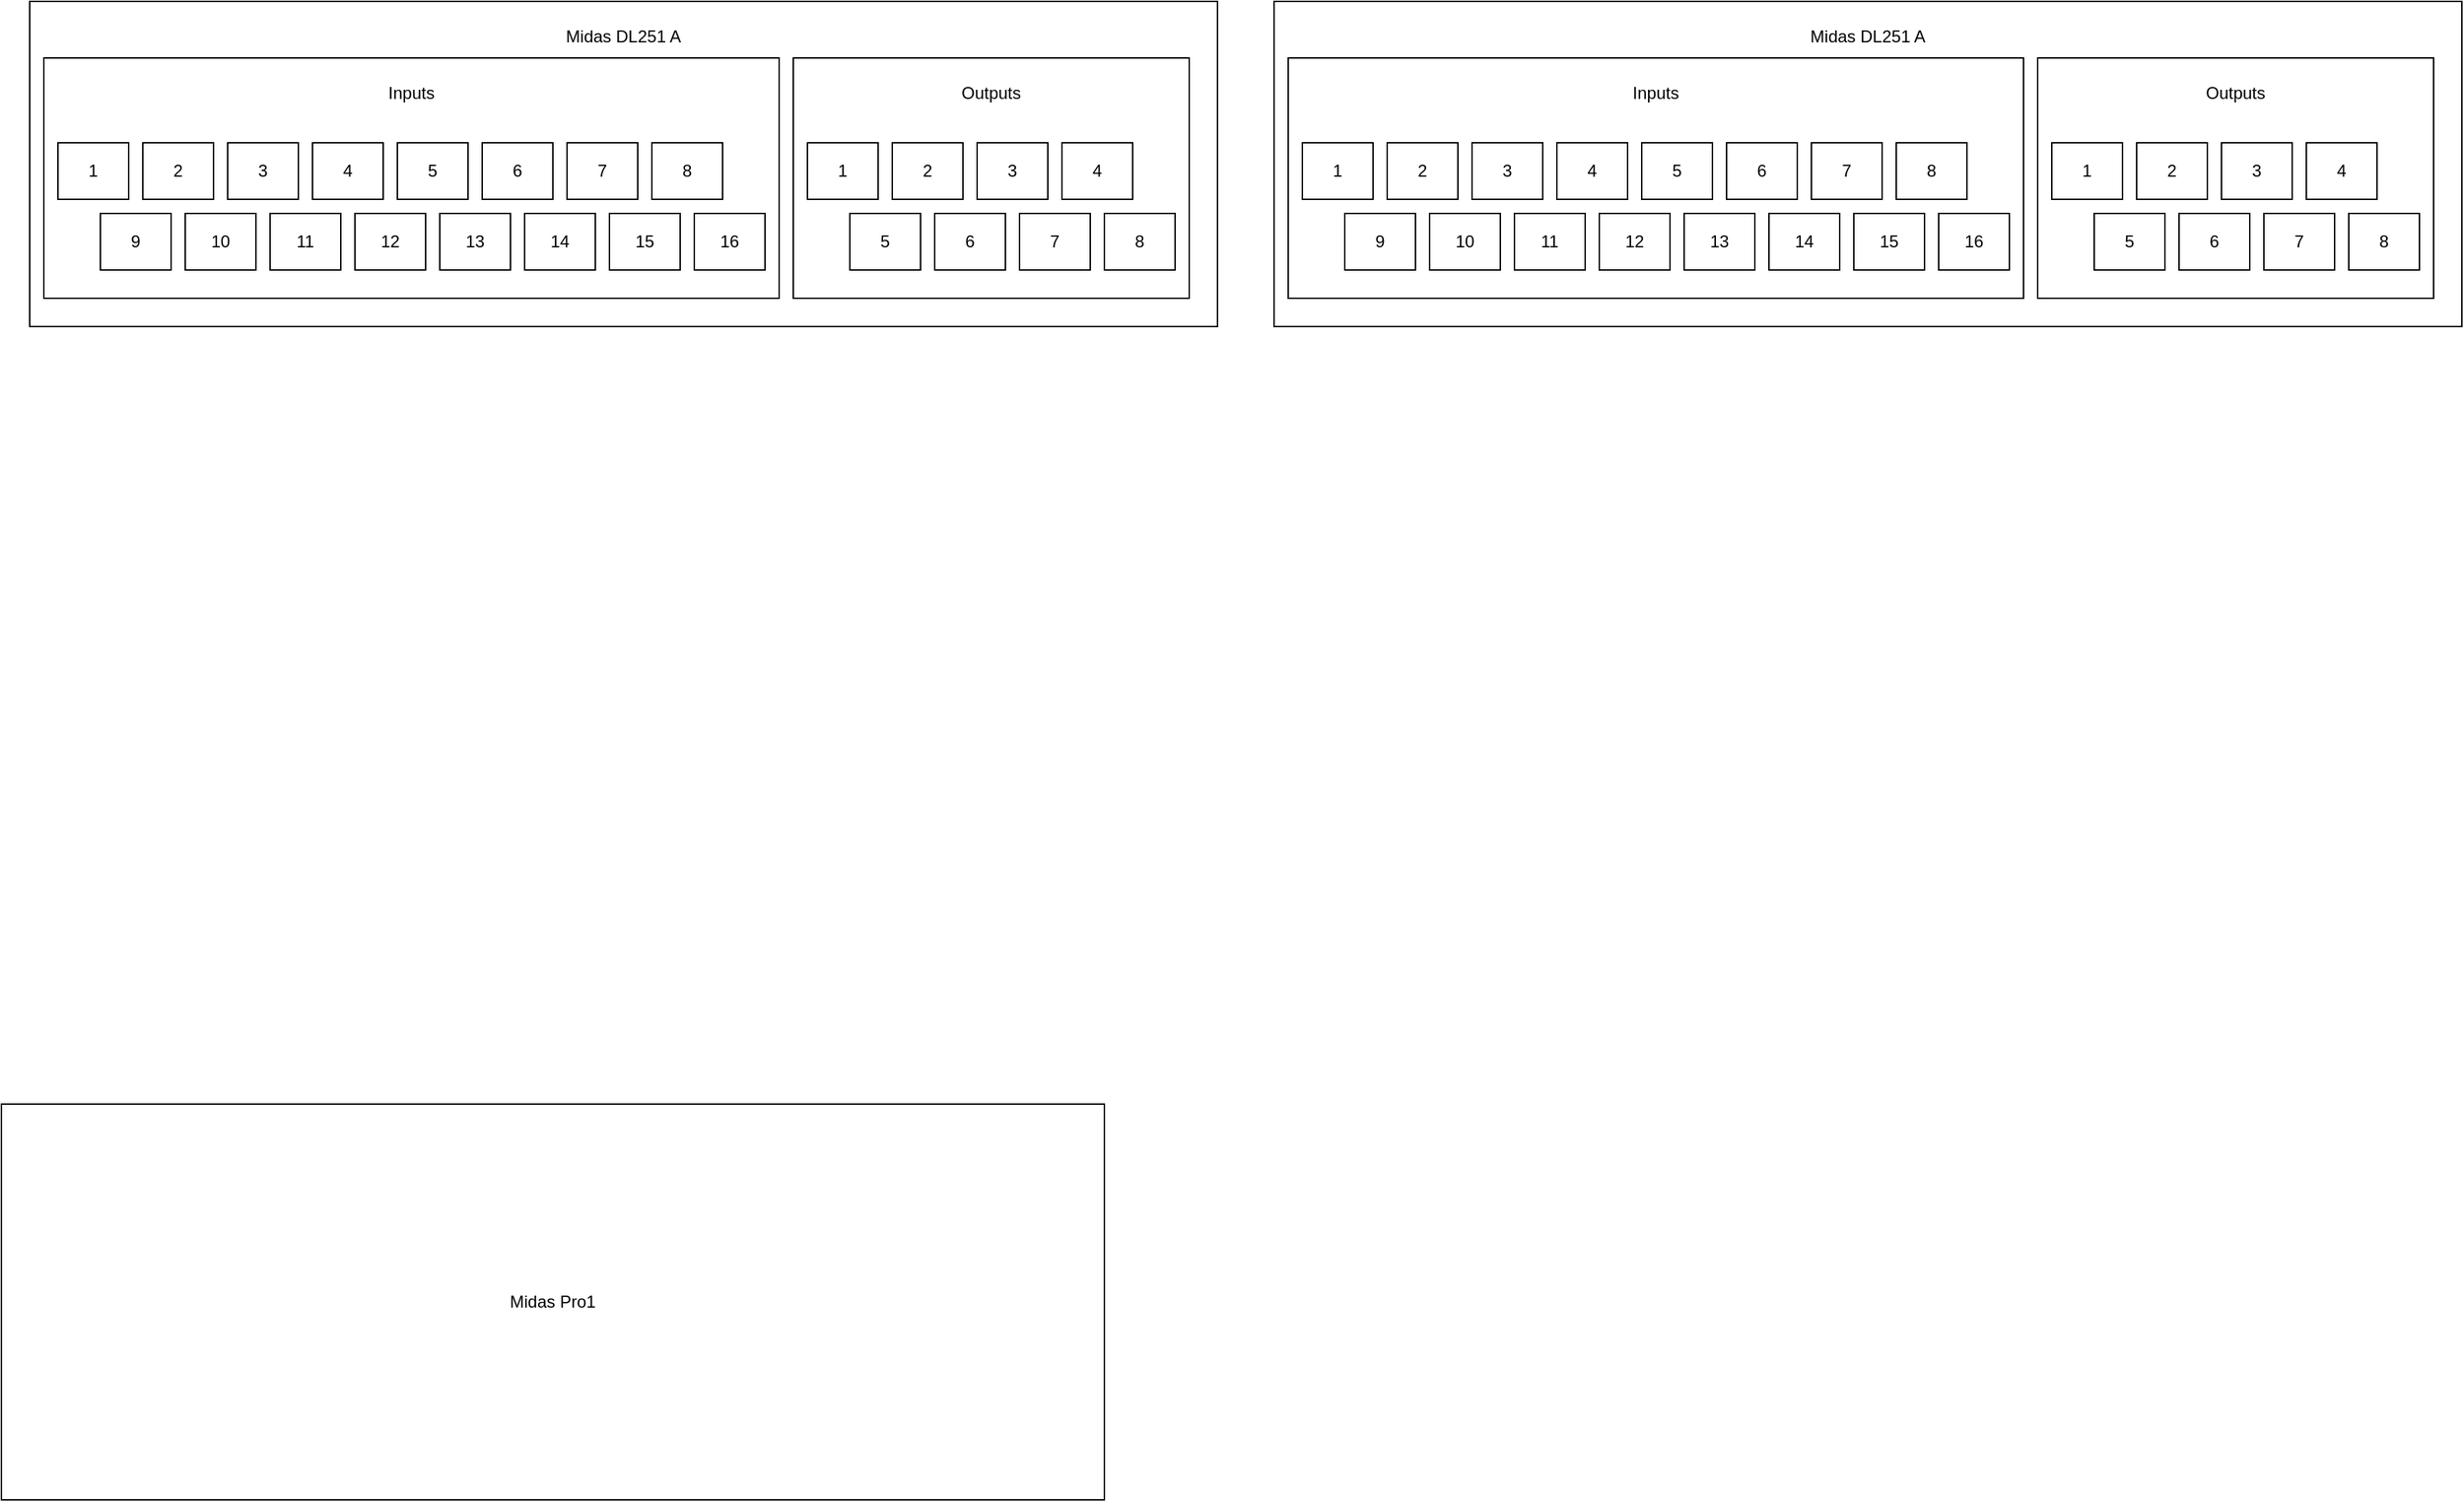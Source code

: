 <mxfile version="24.0.7" type="github">
  <diagram name="Page-1" id="7W61Vags5a8PiI53Jj7j">
    <mxGraphModel dx="1698" dy="1887" grid="1" gridSize="10" guides="1" tooltips="1" connect="1" arrows="1" fold="1" page="1" pageScale="1" pageWidth="850" pageHeight="1100" math="0" shadow="0">
      <root>
        <mxCell id="0" />
        <mxCell id="1" parent="0" />
        <mxCell id="aDfEAVYEbUevNUgyTg0L-1" value="Midas DL251 A" style="rounded=0;whiteSpace=wrap;html=1;" vertex="1" parent="1">
          <mxGeometry x="40" y="20" width="840" height="230" as="geometry" />
        </mxCell>
        <mxCell id="aDfEAVYEbUevNUgyTg0L-2" value="" style="rounded=0;whiteSpace=wrap;html=1;" vertex="1" parent="1">
          <mxGeometry x="50" y="60" width="520" height="170" as="geometry" />
        </mxCell>
        <mxCell id="aDfEAVYEbUevNUgyTg0L-3" value="Midas DL251 A" style="text;html=1;align=center;verticalAlign=middle;whiteSpace=wrap;rounded=0;" vertex="1" parent="1">
          <mxGeometry x="400" y="30" width="120" height="30" as="geometry" />
        </mxCell>
        <mxCell id="aDfEAVYEbUevNUgyTg0L-4" value="Inputs" style="text;html=1;align=center;verticalAlign=middle;whiteSpace=wrap;rounded=0;" vertex="1" parent="1">
          <mxGeometry x="275" y="70" width="70" height="30" as="geometry" />
        </mxCell>
        <mxCell id="aDfEAVYEbUevNUgyTg0L-5" value="9" style="rounded=0;whiteSpace=wrap;html=1;" vertex="1" parent="1">
          <mxGeometry x="90" y="170" width="50" height="40" as="geometry" />
        </mxCell>
        <mxCell id="aDfEAVYEbUevNUgyTg0L-6" value="10" style="rounded=0;whiteSpace=wrap;html=1;" vertex="1" parent="1">
          <mxGeometry x="150" y="170" width="50" height="40" as="geometry" />
        </mxCell>
        <mxCell id="aDfEAVYEbUevNUgyTg0L-7" value="11" style="rounded=0;whiteSpace=wrap;html=1;" vertex="1" parent="1">
          <mxGeometry x="210" y="170" width="50" height="40" as="geometry" />
        </mxCell>
        <mxCell id="aDfEAVYEbUevNUgyTg0L-8" value="12" style="rounded=0;whiteSpace=wrap;html=1;" vertex="1" parent="1">
          <mxGeometry x="270" y="170" width="50" height="40" as="geometry" />
        </mxCell>
        <mxCell id="aDfEAVYEbUevNUgyTg0L-9" value="13" style="rounded=0;whiteSpace=wrap;html=1;" vertex="1" parent="1">
          <mxGeometry x="330" y="170" width="50" height="40" as="geometry" />
        </mxCell>
        <mxCell id="aDfEAVYEbUevNUgyTg0L-10" value="14" style="rounded=0;whiteSpace=wrap;html=1;" vertex="1" parent="1">
          <mxGeometry x="390" y="170" width="50" height="40" as="geometry" />
        </mxCell>
        <mxCell id="aDfEAVYEbUevNUgyTg0L-11" value="15" style="rounded=0;whiteSpace=wrap;html=1;" vertex="1" parent="1">
          <mxGeometry x="450" y="170" width="50" height="40" as="geometry" />
        </mxCell>
        <mxCell id="aDfEAVYEbUevNUgyTg0L-12" value="16" style="rounded=0;whiteSpace=wrap;html=1;" vertex="1" parent="1">
          <mxGeometry x="510" y="170" width="50" height="40" as="geometry" />
        </mxCell>
        <mxCell id="aDfEAVYEbUevNUgyTg0L-13" value="8" style="rounded=0;whiteSpace=wrap;html=1;" vertex="1" parent="1">
          <mxGeometry x="480" y="120" width="50" height="40" as="geometry" />
        </mxCell>
        <mxCell id="aDfEAVYEbUevNUgyTg0L-14" value="7" style="rounded=0;whiteSpace=wrap;html=1;" vertex="1" parent="1">
          <mxGeometry x="420" y="120" width="50" height="40" as="geometry" />
        </mxCell>
        <mxCell id="aDfEAVYEbUevNUgyTg0L-15" value="6" style="rounded=0;whiteSpace=wrap;html=1;" vertex="1" parent="1">
          <mxGeometry x="360" y="120" width="50" height="40" as="geometry" />
        </mxCell>
        <mxCell id="aDfEAVYEbUevNUgyTg0L-16" value="5" style="rounded=0;whiteSpace=wrap;html=1;" vertex="1" parent="1">
          <mxGeometry x="300" y="120" width="50" height="40" as="geometry" />
        </mxCell>
        <mxCell id="aDfEAVYEbUevNUgyTg0L-17" value="4" style="rounded=0;whiteSpace=wrap;html=1;" vertex="1" parent="1">
          <mxGeometry x="240" y="120" width="50" height="40" as="geometry" />
        </mxCell>
        <mxCell id="aDfEAVYEbUevNUgyTg0L-18" value="3" style="rounded=0;whiteSpace=wrap;html=1;" vertex="1" parent="1">
          <mxGeometry x="180" y="120" width="50" height="40" as="geometry" />
        </mxCell>
        <mxCell id="aDfEAVYEbUevNUgyTg0L-19" value="2" style="rounded=0;whiteSpace=wrap;html=1;" vertex="1" parent="1">
          <mxGeometry x="120" y="120" width="50" height="40" as="geometry" />
        </mxCell>
        <mxCell id="aDfEAVYEbUevNUgyTg0L-20" value="1" style="rounded=0;whiteSpace=wrap;html=1;" vertex="1" parent="1">
          <mxGeometry x="60" y="120" width="50" height="40" as="geometry" />
        </mxCell>
        <mxCell id="aDfEAVYEbUevNUgyTg0L-21" value="" style="rounded=0;whiteSpace=wrap;html=1;" vertex="1" parent="1">
          <mxGeometry x="580" y="60" width="280" height="170" as="geometry" />
        </mxCell>
        <mxCell id="aDfEAVYEbUevNUgyTg0L-22" value="&lt;div&gt;Outputs&lt;/div&gt;" style="text;html=1;align=center;verticalAlign=middle;whiteSpace=wrap;rounded=0;" vertex="1" parent="1">
          <mxGeometry x="690" y="70" width="60" height="30" as="geometry" />
        </mxCell>
        <mxCell id="aDfEAVYEbUevNUgyTg0L-24" value="1" style="rounded=0;whiteSpace=wrap;html=1;" vertex="1" parent="1">
          <mxGeometry x="590" y="120" width="50" height="40" as="geometry" />
        </mxCell>
        <mxCell id="aDfEAVYEbUevNUgyTg0L-25" value="2" style="rounded=0;whiteSpace=wrap;html=1;" vertex="1" parent="1">
          <mxGeometry x="650" y="120" width="50" height="40" as="geometry" />
        </mxCell>
        <mxCell id="aDfEAVYEbUevNUgyTg0L-26" value="3" style="rounded=0;whiteSpace=wrap;html=1;" vertex="1" parent="1">
          <mxGeometry x="710" y="120" width="50" height="40" as="geometry" />
        </mxCell>
        <mxCell id="aDfEAVYEbUevNUgyTg0L-27" value="4" style="rounded=0;whiteSpace=wrap;html=1;" vertex="1" parent="1">
          <mxGeometry x="770" y="120" width="50" height="40" as="geometry" />
        </mxCell>
        <mxCell id="aDfEAVYEbUevNUgyTg0L-28" value="5" style="rounded=0;whiteSpace=wrap;html=1;" vertex="1" parent="1">
          <mxGeometry x="620" y="170" width="50" height="40" as="geometry" />
        </mxCell>
        <mxCell id="aDfEAVYEbUevNUgyTg0L-29" value="6" style="rounded=0;whiteSpace=wrap;html=1;" vertex="1" parent="1">
          <mxGeometry x="680" y="170" width="50" height="40" as="geometry" />
        </mxCell>
        <mxCell id="aDfEAVYEbUevNUgyTg0L-30" value="7" style="rounded=0;whiteSpace=wrap;html=1;" vertex="1" parent="1">
          <mxGeometry x="740" y="170" width="50" height="40" as="geometry" />
        </mxCell>
        <mxCell id="aDfEAVYEbUevNUgyTg0L-31" value="8" style="rounded=0;whiteSpace=wrap;html=1;" vertex="1" parent="1">
          <mxGeometry x="800" y="170" width="50" height="40" as="geometry" />
        </mxCell>
        <mxCell id="aDfEAVYEbUevNUgyTg0L-34" value="Midas DL251 A" style="rounded=0;whiteSpace=wrap;html=1;" vertex="1" parent="1">
          <mxGeometry x="920" y="20" width="840" height="230" as="geometry" />
        </mxCell>
        <mxCell id="aDfEAVYEbUevNUgyTg0L-35" value="" style="rounded=0;whiteSpace=wrap;html=1;" vertex="1" parent="1">
          <mxGeometry x="930" y="60" width="520" height="170" as="geometry" />
        </mxCell>
        <mxCell id="aDfEAVYEbUevNUgyTg0L-36" value="Midas DL251 A" style="text;html=1;align=center;verticalAlign=middle;whiteSpace=wrap;rounded=0;" vertex="1" parent="1">
          <mxGeometry x="1280" y="30" width="120" height="30" as="geometry" />
        </mxCell>
        <mxCell id="aDfEAVYEbUevNUgyTg0L-37" value="Inputs" style="text;html=1;align=center;verticalAlign=middle;whiteSpace=wrap;rounded=0;" vertex="1" parent="1">
          <mxGeometry x="1155" y="70" width="70" height="30" as="geometry" />
        </mxCell>
        <mxCell id="aDfEAVYEbUevNUgyTg0L-38" value="9" style="rounded=0;whiteSpace=wrap;html=1;" vertex="1" parent="1">
          <mxGeometry x="970" y="170" width="50" height="40" as="geometry" />
        </mxCell>
        <mxCell id="aDfEAVYEbUevNUgyTg0L-39" value="10" style="rounded=0;whiteSpace=wrap;html=1;" vertex="1" parent="1">
          <mxGeometry x="1030" y="170" width="50" height="40" as="geometry" />
        </mxCell>
        <mxCell id="aDfEAVYEbUevNUgyTg0L-40" value="11" style="rounded=0;whiteSpace=wrap;html=1;" vertex="1" parent="1">
          <mxGeometry x="1090" y="170" width="50" height="40" as="geometry" />
        </mxCell>
        <mxCell id="aDfEAVYEbUevNUgyTg0L-41" value="12" style="rounded=0;whiteSpace=wrap;html=1;" vertex="1" parent="1">
          <mxGeometry x="1150" y="170" width="50" height="40" as="geometry" />
        </mxCell>
        <mxCell id="aDfEAVYEbUevNUgyTg0L-42" value="13" style="rounded=0;whiteSpace=wrap;html=1;" vertex="1" parent="1">
          <mxGeometry x="1210" y="170" width="50" height="40" as="geometry" />
        </mxCell>
        <mxCell id="aDfEAVYEbUevNUgyTg0L-43" value="14" style="rounded=0;whiteSpace=wrap;html=1;" vertex="1" parent="1">
          <mxGeometry x="1270" y="170" width="50" height="40" as="geometry" />
        </mxCell>
        <mxCell id="aDfEAVYEbUevNUgyTg0L-44" value="15" style="rounded=0;whiteSpace=wrap;html=1;" vertex="1" parent="1">
          <mxGeometry x="1330" y="170" width="50" height="40" as="geometry" />
        </mxCell>
        <mxCell id="aDfEAVYEbUevNUgyTg0L-45" value="16" style="rounded=0;whiteSpace=wrap;html=1;" vertex="1" parent="1">
          <mxGeometry x="1390" y="170" width="50" height="40" as="geometry" />
        </mxCell>
        <mxCell id="aDfEAVYEbUevNUgyTg0L-46" value="8" style="rounded=0;whiteSpace=wrap;html=1;" vertex="1" parent="1">
          <mxGeometry x="1360" y="120" width="50" height="40" as="geometry" />
        </mxCell>
        <mxCell id="aDfEAVYEbUevNUgyTg0L-47" value="7" style="rounded=0;whiteSpace=wrap;html=1;" vertex="1" parent="1">
          <mxGeometry x="1300" y="120" width="50" height="40" as="geometry" />
        </mxCell>
        <mxCell id="aDfEAVYEbUevNUgyTg0L-48" value="6" style="rounded=0;whiteSpace=wrap;html=1;" vertex="1" parent="1">
          <mxGeometry x="1240" y="120" width="50" height="40" as="geometry" />
        </mxCell>
        <mxCell id="aDfEAVYEbUevNUgyTg0L-49" value="5" style="rounded=0;whiteSpace=wrap;html=1;" vertex="1" parent="1">
          <mxGeometry x="1180" y="120" width="50" height="40" as="geometry" />
        </mxCell>
        <mxCell id="aDfEAVYEbUevNUgyTg0L-50" value="4" style="rounded=0;whiteSpace=wrap;html=1;" vertex="1" parent="1">
          <mxGeometry x="1120" y="120" width="50" height="40" as="geometry" />
        </mxCell>
        <mxCell id="aDfEAVYEbUevNUgyTg0L-51" value="3" style="rounded=0;whiteSpace=wrap;html=1;" vertex="1" parent="1">
          <mxGeometry x="1060" y="120" width="50" height="40" as="geometry" />
        </mxCell>
        <mxCell id="aDfEAVYEbUevNUgyTg0L-52" value="2" style="rounded=0;whiteSpace=wrap;html=1;" vertex="1" parent="1">
          <mxGeometry x="1000" y="120" width="50" height="40" as="geometry" />
        </mxCell>
        <mxCell id="aDfEAVYEbUevNUgyTg0L-53" value="1" style="rounded=0;whiteSpace=wrap;html=1;" vertex="1" parent="1">
          <mxGeometry x="940" y="120" width="50" height="40" as="geometry" />
        </mxCell>
        <mxCell id="aDfEAVYEbUevNUgyTg0L-54" value="" style="rounded=0;whiteSpace=wrap;html=1;" vertex="1" parent="1">
          <mxGeometry x="1460" y="60" width="280" height="170" as="geometry" />
        </mxCell>
        <mxCell id="aDfEAVYEbUevNUgyTg0L-55" value="&lt;div&gt;Outputs&lt;/div&gt;" style="text;html=1;align=center;verticalAlign=middle;whiteSpace=wrap;rounded=0;" vertex="1" parent="1">
          <mxGeometry x="1570" y="70" width="60" height="30" as="geometry" />
        </mxCell>
        <mxCell id="aDfEAVYEbUevNUgyTg0L-56" value="1" style="rounded=0;whiteSpace=wrap;html=1;" vertex="1" parent="1">
          <mxGeometry x="1470" y="120" width="50" height="40" as="geometry" />
        </mxCell>
        <mxCell id="aDfEAVYEbUevNUgyTg0L-57" value="2" style="rounded=0;whiteSpace=wrap;html=1;" vertex="1" parent="1">
          <mxGeometry x="1530" y="120" width="50" height="40" as="geometry" />
        </mxCell>
        <mxCell id="aDfEAVYEbUevNUgyTg0L-58" value="3" style="rounded=0;whiteSpace=wrap;html=1;" vertex="1" parent="1">
          <mxGeometry x="1590" y="120" width="50" height="40" as="geometry" />
        </mxCell>
        <mxCell id="aDfEAVYEbUevNUgyTg0L-59" value="4" style="rounded=0;whiteSpace=wrap;html=1;" vertex="1" parent="1">
          <mxGeometry x="1650" y="120" width="50" height="40" as="geometry" />
        </mxCell>
        <mxCell id="aDfEAVYEbUevNUgyTg0L-60" value="5" style="rounded=0;whiteSpace=wrap;html=1;" vertex="1" parent="1">
          <mxGeometry x="1500" y="170" width="50" height="40" as="geometry" />
        </mxCell>
        <mxCell id="aDfEAVYEbUevNUgyTg0L-61" value="6" style="rounded=0;whiteSpace=wrap;html=1;" vertex="1" parent="1">
          <mxGeometry x="1560" y="170" width="50" height="40" as="geometry" />
        </mxCell>
        <mxCell id="aDfEAVYEbUevNUgyTg0L-62" value="7" style="rounded=0;whiteSpace=wrap;html=1;" vertex="1" parent="1">
          <mxGeometry x="1620" y="170" width="50" height="40" as="geometry" />
        </mxCell>
        <mxCell id="aDfEAVYEbUevNUgyTg0L-63" value="8" style="rounded=0;whiteSpace=wrap;html=1;" vertex="1" parent="1">
          <mxGeometry x="1680" y="170" width="50" height="40" as="geometry" />
        </mxCell>
        <mxCell id="aDfEAVYEbUevNUgyTg0L-64" value="Midas Pro1" style="rounded=0;whiteSpace=wrap;html=1;" vertex="1" parent="1">
          <mxGeometry x="20" y="800" width="780" height="280" as="geometry" />
        </mxCell>
      </root>
    </mxGraphModel>
  </diagram>
</mxfile>
